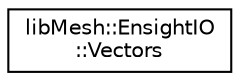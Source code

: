digraph "类继承关系图"
{
 // INTERACTIVE_SVG=YES
  edge [fontname="Helvetica",fontsize="10",labelfontname="Helvetica",labelfontsize="10"];
  node [fontname="Helvetica",fontsize="10",shape=record];
  rankdir="LR";
  Node1 [label="libMesh::EnsightIO\l::Vectors",height=0.2,width=0.4,color="black", fillcolor="white", style="filled",URL="$structlibMesh_1_1EnsightIO_1_1Vectors.html"];
}
